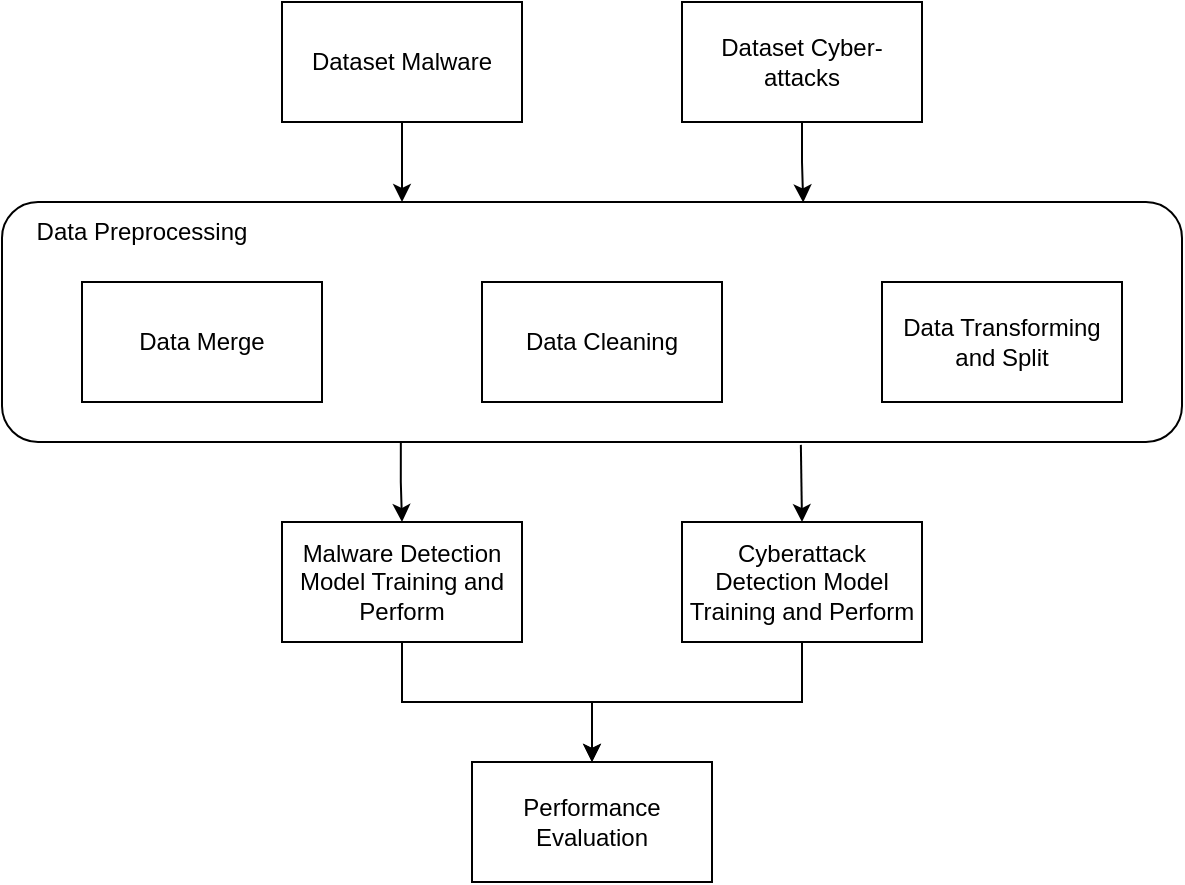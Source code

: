 <mxfile version="22.1.3" type="github">
  <diagram name="Page-1" id="hgfZkdV9wZ3akMF5zYPl">
    <mxGraphModel dx="993" dy="541" grid="1" gridSize="10" guides="1" tooltips="1" connect="1" arrows="1" fold="1" page="1" pageScale="1" pageWidth="1200" pageHeight="1300" math="0" shadow="0">
      <root>
        <mxCell id="0" />
        <mxCell id="1" parent="0" />
        <mxCell id="I33qQPVzpqQPgTHv8uv4-24" style="edgeStyle=orthogonalEdgeStyle;rounded=0;orthogonalLoop=1;jettySize=auto;html=1;exitX=0.338;exitY=0.981;exitDx=0;exitDy=0;entryX=0.5;entryY=0;entryDx=0;entryDy=0;exitPerimeter=0;" edge="1" parent="1" source="I33qQPVzpqQPgTHv8uv4-14" target="I33qQPVzpqQPgTHv8uv4-19">
          <mxGeometry relative="1" as="geometry" />
        </mxCell>
        <mxCell id="I33qQPVzpqQPgTHv8uv4-26" style="edgeStyle=orthogonalEdgeStyle;rounded=0;orthogonalLoop=1;jettySize=auto;html=1;exitX=0.677;exitY=1.012;exitDx=0;exitDy=0;entryX=0.5;entryY=0;entryDx=0;entryDy=0;exitPerimeter=0;" edge="1" parent="1" source="I33qQPVzpqQPgTHv8uv4-14" target="I33qQPVzpqQPgTHv8uv4-20">
          <mxGeometry relative="1" as="geometry" />
        </mxCell>
        <mxCell id="I33qQPVzpqQPgTHv8uv4-14" value="" style="rounded=1;whiteSpace=wrap;html=1;" vertex="1" parent="1">
          <mxGeometry x="240" y="160" width="590" height="120" as="geometry" />
        </mxCell>
        <mxCell id="I33qQPVzpqQPgTHv8uv4-1" value="Dataset Malware" style="rounded=0;whiteSpace=wrap;html=1;" vertex="1" parent="1">
          <mxGeometry x="380" y="60" width="120" height="60" as="geometry" />
        </mxCell>
        <mxCell id="I33qQPVzpqQPgTHv8uv4-2" value="Data Merge" style="rounded=0;whiteSpace=wrap;html=1;" vertex="1" parent="1">
          <mxGeometry x="280" y="200" width="120" height="60" as="geometry" />
        </mxCell>
        <mxCell id="I33qQPVzpqQPgTHv8uv4-4" value="Dataset Cyber-attacks" style="rounded=0;whiteSpace=wrap;html=1;" vertex="1" parent="1">
          <mxGeometry x="580" y="60" width="120" height="60" as="geometry" />
        </mxCell>
        <mxCell id="I33qQPVzpqQPgTHv8uv4-8" value="Data Cleaning" style="rounded=0;whiteSpace=wrap;html=1;" vertex="1" parent="1">
          <mxGeometry x="480" y="200" width="120" height="60" as="geometry" />
        </mxCell>
        <mxCell id="I33qQPVzpqQPgTHv8uv4-10" value="Data Transforming and Split" style="rounded=0;whiteSpace=wrap;html=1;" vertex="1" parent="1">
          <mxGeometry x="680" y="200" width="120" height="60" as="geometry" />
        </mxCell>
        <mxCell id="I33qQPVzpqQPgTHv8uv4-15" value="Data Preprocessing" style="text;html=1;strokeColor=none;fillColor=none;align=center;verticalAlign=middle;whiteSpace=wrap;rounded=0;" vertex="1" parent="1">
          <mxGeometry x="240" y="160" width="140" height="30" as="geometry" />
        </mxCell>
        <mxCell id="I33qQPVzpqQPgTHv8uv4-16" style="edgeStyle=orthogonalEdgeStyle;rounded=0;orthogonalLoop=1;jettySize=auto;html=1;exitX=0.5;exitY=1;exitDx=0;exitDy=0;entryX=0.339;entryY=0;entryDx=0;entryDy=0;entryPerimeter=0;" edge="1" parent="1" source="I33qQPVzpqQPgTHv8uv4-1" target="I33qQPVzpqQPgTHv8uv4-14">
          <mxGeometry relative="1" as="geometry" />
        </mxCell>
        <mxCell id="I33qQPVzpqQPgTHv8uv4-17" style="edgeStyle=orthogonalEdgeStyle;rounded=0;orthogonalLoop=1;jettySize=auto;html=1;entryX=0.679;entryY=0.002;entryDx=0;entryDy=0;entryPerimeter=0;" edge="1" parent="1" source="I33qQPVzpqQPgTHv8uv4-4" target="I33qQPVzpqQPgTHv8uv4-14">
          <mxGeometry relative="1" as="geometry" />
        </mxCell>
        <mxCell id="I33qQPVzpqQPgTHv8uv4-27" style="edgeStyle=orthogonalEdgeStyle;rounded=0;orthogonalLoop=1;jettySize=auto;html=1;exitX=0.5;exitY=1;exitDx=0;exitDy=0;entryX=0.5;entryY=0;entryDx=0;entryDy=0;" edge="1" parent="1" source="I33qQPVzpqQPgTHv8uv4-19" target="I33qQPVzpqQPgTHv8uv4-22">
          <mxGeometry relative="1" as="geometry" />
        </mxCell>
        <mxCell id="I33qQPVzpqQPgTHv8uv4-19" value="Malware Detection Model Training and Perform" style="rounded=0;whiteSpace=wrap;html=1;" vertex="1" parent="1">
          <mxGeometry x="380" y="320" width="120" height="60" as="geometry" />
        </mxCell>
        <mxCell id="I33qQPVzpqQPgTHv8uv4-28" style="edgeStyle=orthogonalEdgeStyle;rounded=0;orthogonalLoop=1;jettySize=auto;html=1;exitX=0.5;exitY=1;exitDx=0;exitDy=0;entryX=0.5;entryY=0;entryDx=0;entryDy=0;" edge="1" parent="1" source="I33qQPVzpqQPgTHv8uv4-20" target="I33qQPVzpqQPgTHv8uv4-22">
          <mxGeometry relative="1" as="geometry">
            <mxPoint x="530" y="440" as="targetPoint" />
          </mxGeometry>
        </mxCell>
        <mxCell id="I33qQPVzpqQPgTHv8uv4-20" value="Cyberattack Detection Model Training and Perform" style="whiteSpace=wrap;html=1;rounded=0;" vertex="1" parent="1">
          <mxGeometry x="580" y="320" width="120" height="60" as="geometry" />
        </mxCell>
        <mxCell id="I33qQPVzpqQPgTHv8uv4-22" value="Performance Evaluation" style="rounded=0;whiteSpace=wrap;html=1;" vertex="1" parent="1">
          <mxGeometry x="475" y="440" width="120" height="60" as="geometry" />
        </mxCell>
      </root>
    </mxGraphModel>
  </diagram>
</mxfile>
